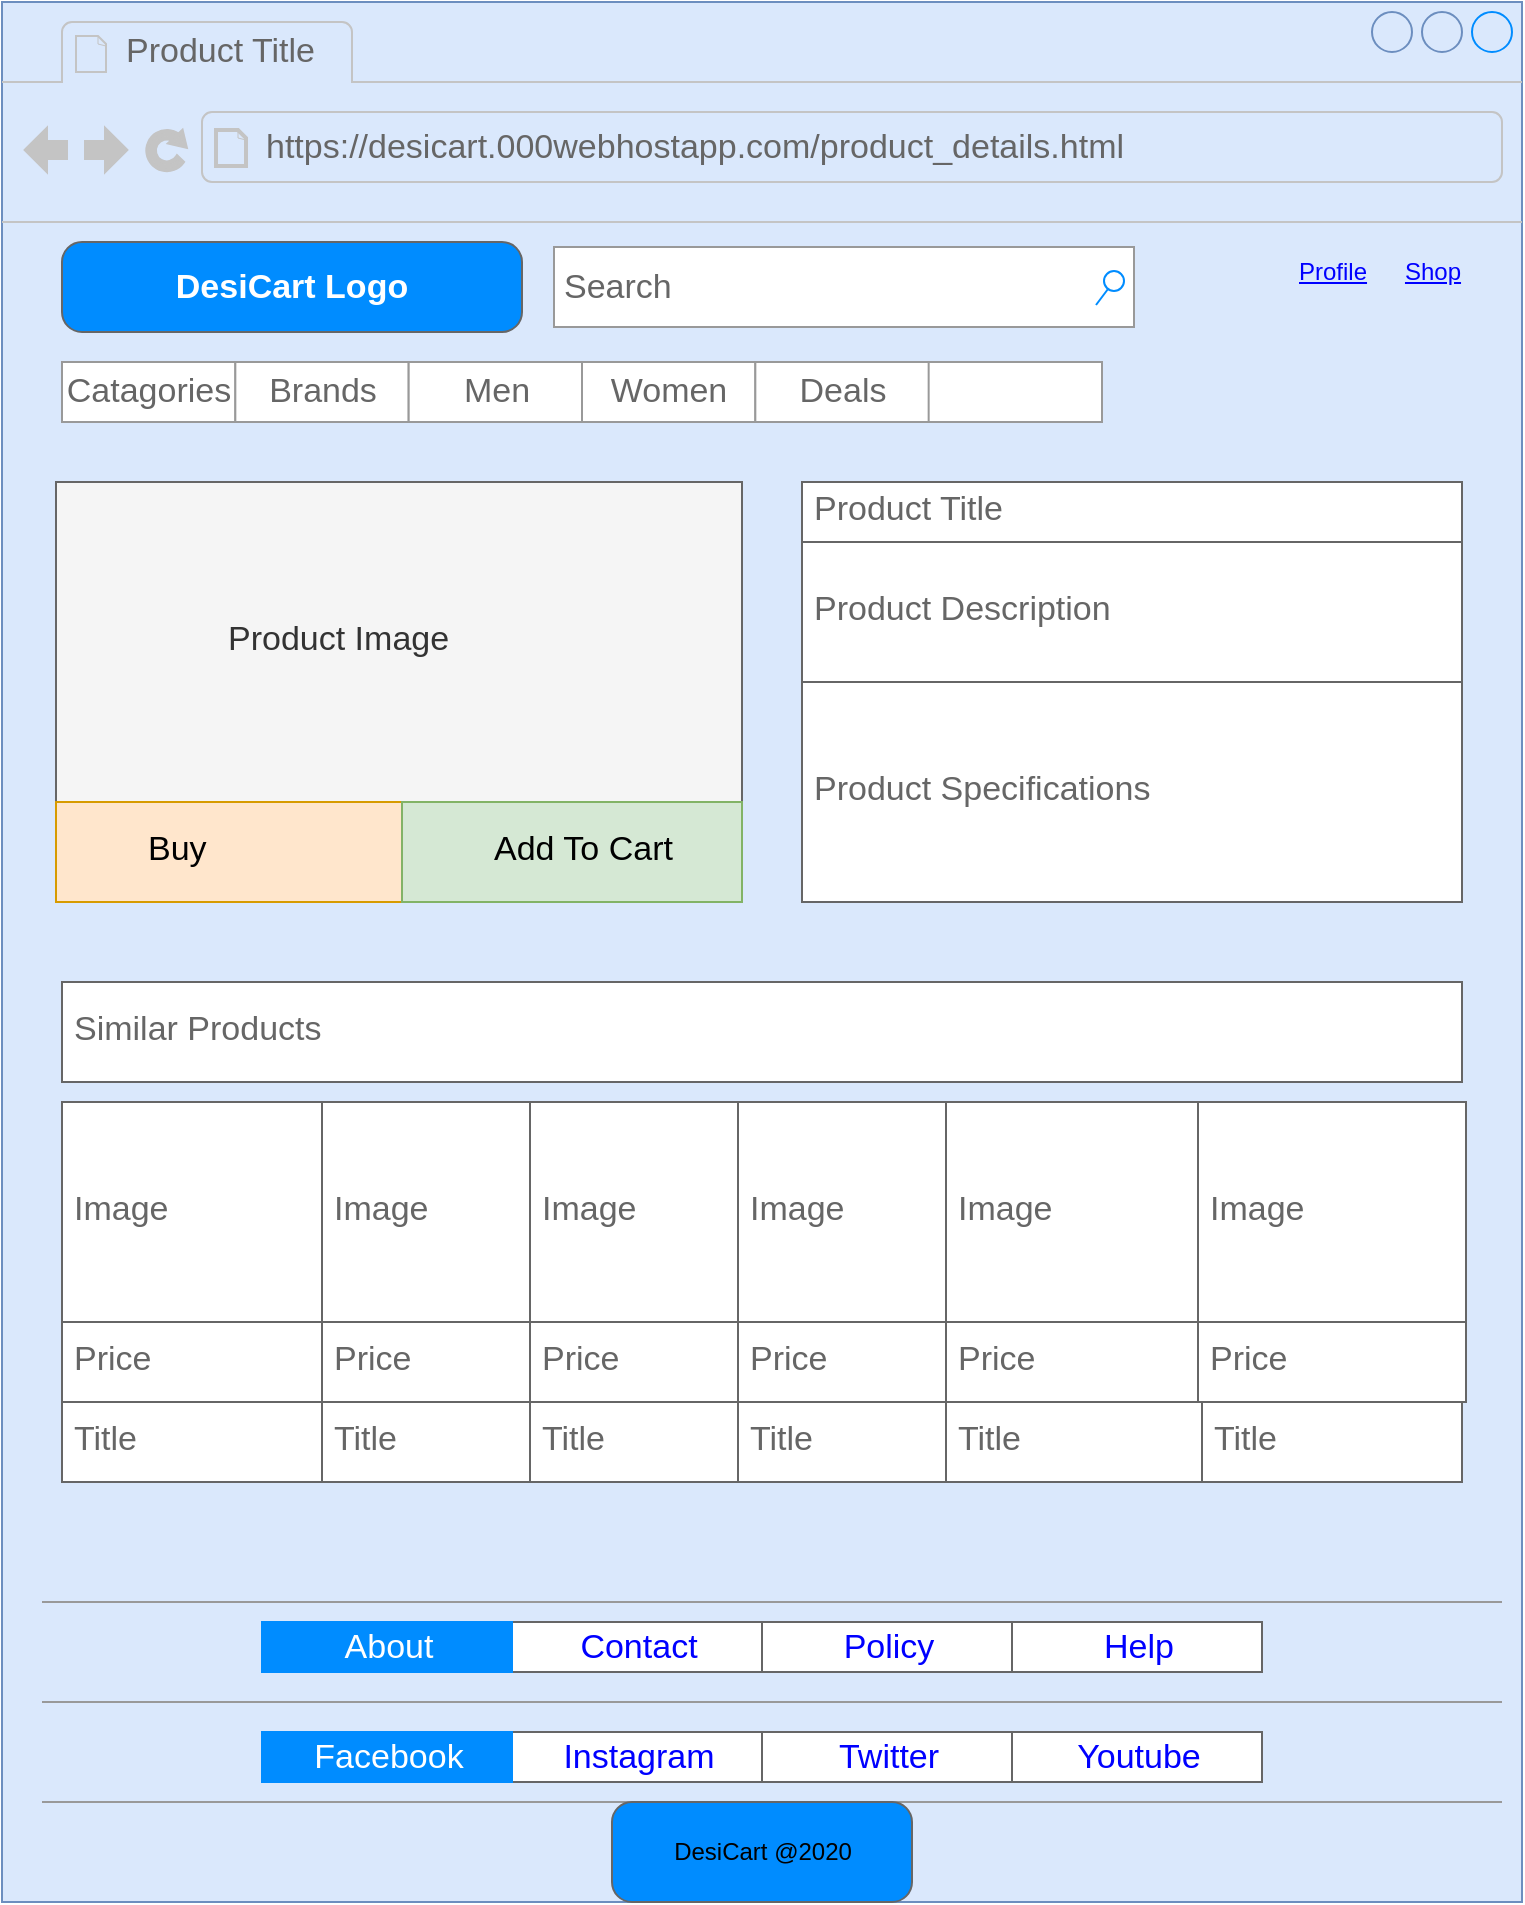 <mxfile version="13.7.3" type="device"><diagram id="vnX9jJGYGv_y7n2HQbVz" name="Page-1"><mxGraphModel dx="1024" dy="592" grid="1" gridSize="10" guides="1" tooltips="1" connect="1" arrows="1" fold="1" page="1" pageScale="1" pageWidth="827" pageHeight="1169" math="0" shadow="0"><root><mxCell id="0"/><mxCell id="1" parent="0"/><mxCell id="TRtdX5n4FSwoIuKJ6MUf-1" value="" style="strokeWidth=1;shadow=0;dashed=0;align=center;html=1;shape=mxgraph.mockup.containers.browserWindow;rSize=0;strokeColor2=#008cff;strokeColor3=#c4c4c4;mainText=,;recursiveResize=0;fillColor=#dae8fc;strokeColor=#6c8ebf;" parent="1" vertex="1"><mxGeometry x="34" y="30" width="760" height="950" as="geometry"/></mxCell><mxCell id="TRtdX5n4FSwoIuKJ6MUf-2" value="Product Title" style="strokeWidth=1;shadow=0;dashed=0;align=center;html=1;shape=mxgraph.mockup.containers.anchor;fontSize=17;fontColor=#666666;align=left;" parent="TRtdX5n4FSwoIuKJ6MUf-1" vertex="1"><mxGeometry x="60" y="12" width="110" height="26" as="geometry"/></mxCell><mxCell id="TRtdX5n4FSwoIuKJ6MUf-3" value="https://desicart.000webhostapp.com/product_details.html" style="strokeWidth=1;shadow=0;dashed=0;align=center;html=1;shape=mxgraph.mockup.containers.anchor;rSize=0;fontSize=17;fontColor=#666666;align=left;" parent="TRtdX5n4FSwoIuKJ6MUf-1" vertex="1"><mxGeometry x="130" y="60" width="250" height="26" as="geometry"/></mxCell><mxCell id="TRtdX5n4FSwoIuKJ6MUf-9" value="DesiCart Logo" style="strokeWidth=1;shadow=0;dashed=0;align=center;html=1;shape=mxgraph.mockup.buttons.button;strokeColor=#666666;fontColor=#ffffff;mainText=;buttonStyle=round;fontSize=17;fontStyle=1;fillColor=#008cff;whiteSpace=wrap;" parent="TRtdX5n4FSwoIuKJ6MUf-1" vertex="1"><mxGeometry x="30" y="120" width="230" height="45" as="geometry"/></mxCell><mxCell id="TRtdX5n4FSwoIuKJ6MUf-10" value="Search" style="strokeWidth=1;shadow=0;dashed=0;align=center;html=1;shape=mxgraph.mockup.forms.searchBox;strokeColor=#999999;mainText=;strokeColor2=#008cff;fontColor=#666666;fontSize=17;align=left;spacingLeft=3;" parent="TRtdX5n4FSwoIuKJ6MUf-1" vertex="1"><mxGeometry x="276" y="122.5" width="290" height="40" as="geometry"/></mxCell><mxCell id="TRtdX5n4FSwoIuKJ6MUf-11" value="Profile" style="shape=rectangle;strokeColor=none;fillColor=none;linkText=;fontSize=12;fontColor=#0000ff;fontStyle=4;html=1;align=center;" parent="TRtdX5n4FSwoIuKJ6MUf-1" vertex="1"><mxGeometry x="635" y="120" width="60" height="30" as="geometry"/></mxCell><mxCell id="TRtdX5n4FSwoIuKJ6MUf-12" value="Shop" style="shape=rectangle;strokeColor=none;fillColor=none;linkText=;fontSize=12;fontColor=#0000ff;fontStyle=4;html=1;align=center;" parent="TRtdX5n4FSwoIuKJ6MUf-1" vertex="1"><mxGeometry x="690" y="120" width="50" height="30" as="geometry"/></mxCell><mxCell id="TRtdX5n4FSwoIuKJ6MUf-13" value="" style="strokeWidth=1;shadow=0;dashed=0;align=center;html=1;shape=mxgraph.mockup.forms.rrect;rSize=0;strokeColor=#999999;fontSize=12;" parent="TRtdX5n4FSwoIuKJ6MUf-1" vertex="1"><mxGeometry x="30" y="180" width="520" height="30" as="geometry"/></mxCell><mxCell id="TRtdX5n4FSwoIuKJ6MUf-14" value="Catagories" style="strokeColor=inherit;fillColor=inherit;gradientColor=inherit;strokeWidth=1;shadow=0;dashed=0;align=center;html=1;shape=mxgraph.mockup.forms.rrect;rSize=0;fontSize=17;fontColor=#666666;" parent="TRtdX5n4FSwoIuKJ6MUf-13" vertex="1"><mxGeometry width="86.667" height="30" as="geometry"/></mxCell><mxCell id="TRtdX5n4FSwoIuKJ6MUf-15" value="Brands" style="strokeColor=inherit;fillColor=inherit;gradientColor=inherit;strokeWidth=1;shadow=0;dashed=0;align=center;html=1;shape=mxgraph.mockup.forms.rrect;rSize=0;fontSize=17;fontColor=#666666;" parent="TRtdX5n4FSwoIuKJ6MUf-13" vertex="1"><mxGeometry x="86.667" width="86.667" height="30" as="geometry"/></mxCell><mxCell id="TRtdX5n4FSwoIuKJ6MUf-16" value="Men" style="strokeColor=inherit;fillColor=inherit;gradientColor=inherit;strokeWidth=1;shadow=0;dashed=0;align=center;html=1;shape=mxgraph.mockup.forms.rrect;rSize=0;fontSize=17;fontColor=#666666;" parent="TRtdX5n4FSwoIuKJ6MUf-13" vertex="1"><mxGeometry x="173.333" width="86.667" height="30" as="geometry"/></mxCell><mxCell id="TRtdX5n4FSwoIuKJ6MUf-17" value="Women" style="strokeColor=inherit;fillColor=inherit;gradientColor=inherit;strokeWidth=1;shadow=0;dashed=0;align=center;html=1;shape=mxgraph.mockup.forms.rrect;rSize=0;fontSize=17;fontColor=#666666;" parent="TRtdX5n4FSwoIuKJ6MUf-13" vertex="1"><mxGeometry x="260" width="86.667" height="30" as="geometry"/></mxCell><mxCell id="TRtdX5n4FSwoIuKJ6MUf-18" value="Deals" style="strokeColor=inherit;fillColor=inherit;gradientColor=inherit;strokeWidth=1;shadow=0;dashed=0;align=center;html=1;shape=mxgraph.mockup.forms.rrect;rSize=0;fontSize=17;fontColor=#666666;" parent="TRtdX5n4FSwoIuKJ6MUf-13" vertex="1"><mxGeometry x="346.667" width="86.667" height="30" as="geometry"/></mxCell><mxCell id="TRtdX5n4FSwoIuKJ6MUf-28" value="Image" style="strokeWidth=1;shadow=0;dashed=0;align=center;html=1;shape=mxgraph.mockup.text.textBox;fontColor=#666666;align=left;fontSize=17;spacingLeft=4;spacingTop=-3;strokeColor=#666666;mainText=" parent="TRtdX5n4FSwoIuKJ6MUf-1" vertex="1"><mxGeometry x="30" y="550" width="130" height="110" as="geometry"/></mxCell><mxCell id="TRtdX5n4FSwoIuKJ6MUf-29" value="Price" style="strokeWidth=1;shadow=0;dashed=0;align=center;html=1;shape=mxgraph.mockup.text.textBox;fontColor=#666666;align=left;fontSize=17;spacingLeft=4;spacingTop=-3;strokeColor=#666666;mainText=" parent="TRtdX5n4FSwoIuKJ6MUf-1" vertex="1"><mxGeometry x="30" y="660" width="130" height="40" as="geometry"/></mxCell><mxCell id="TRtdX5n4FSwoIuKJ6MUf-30" value="Title" style="strokeWidth=1;shadow=0;dashed=0;align=center;html=1;shape=mxgraph.mockup.text.textBox;fontColor=#666666;align=left;fontSize=17;spacingLeft=4;spacingTop=-3;strokeColor=#666666;mainText=" parent="TRtdX5n4FSwoIuKJ6MUf-1" vertex="1"><mxGeometry x="30" y="700" width="130" height="40" as="geometry"/></mxCell><mxCell id="TRtdX5n4FSwoIuKJ6MUf-67" value="Image" style="strokeWidth=1;shadow=0;dashed=0;align=center;html=1;shape=mxgraph.mockup.text.textBox;fontColor=#666666;align=left;fontSize=17;spacingLeft=4;spacingTop=-3;strokeColor=#666666;mainText=" parent="TRtdX5n4FSwoIuKJ6MUf-1" vertex="1"><mxGeometry x="160" y="550" width="104" height="110" as="geometry"/></mxCell><mxCell id="TRtdX5n4FSwoIuKJ6MUf-68" value="Price" style="strokeWidth=1;shadow=0;dashed=0;align=center;html=1;shape=mxgraph.mockup.text.textBox;fontColor=#666666;align=left;fontSize=17;spacingLeft=4;spacingTop=-3;strokeColor=#666666;mainText=" parent="TRtdX5n4FSwoIuKJ6MUf-1" vertex="1"><mxGeometry x="160" y="660" width="104" height="40" as="geometry"/></mxCell><mxCell id="TRtdX5n4FSwoIuKJ6MUf-69" value="Title" style="strokeWidth=1;shadow=0;dashed=0;align=center;html=1;shape=mxgraph.mockup.text.textBox;fontColor=#666666;align=left;fontSize=17;spacingLeft=4;spacingTop=-3;strokeColor=#666666;mainText=" parent="TRtdX5n4FSwoIuKJ6MUf-1" vertex="1"><mxGeometry x="160" y="700" width="104" height="40" as="geometry"/></mxCell><mxCell id="TRtdX5n4FSwoIuKJ6MUf-71" value="Image" style="strokeWidth=1;shadow=0;dashed=0;align=center;html=1;shape=mxgraph.mockup.text.textBox;fontColor=#666666;align=left;fontSize=17;spacingLeft=4;spacingTop=-3;strokeColor=#666666;mainText=" parent="TRtdX5n4FSwoIuKJ6MUf-1" vertex="1"><mxGeometry x="264" y="550" width="104" height="110" as="geometry"/></mxCell><mxCell id="TRtdX5n4FSwoIuKJ6MUf-72" value="Price" style="strokeWidth=1;shadow=0;dashed=0;align=center;html=1;shape=mxgraph.mockup.text.textBox;fontColor=#666666;align=left;fontSize=17;spacingLeft=4;spacingTop=-3;strokeColor=#666666;mainText=" parent="TRtdX5n4FSwoIuKJ6MUf-1" vertex="1"><mxGeometry x="264" y="660" width="104" height="40" as="geometry"/></mxCell><mxCell id="TRtdX5n4FSwoIuKJ6MUf-73" value="Title" style="strokeWidth=1;shadow=0;dashed=0;align=center;html=1;shape=mxgraph.mockup.text.textBox;fontColor=#666666;align=left;fontSize=17;spacingLeft=4;spacingTop=-3;strokeColor=#666666;mainText=" parent="TRtdX5n4FSwoIuKJ6MUf-1" vertex="1"><mxGeometry x="264" y="700" width="104" height="40" as="geometry"/></mxCell><mxCell id="TRtdX5n4FSwoIuKJ6MUf-74" value="Image" style="strokeWidth=1;shadow=0;dashed=0;align=center;html=1;shape=mxgraph.mockup.text.textBox;fontColor=#666666;align=left;fontSize=17;spacingLeft=4;spacingTop=-3;strokeColor=#666666;mainText=" parent="TRtdX5n4FSwoIuKJ6MUf-1" vertex="1"><mxGeometry x="368" y="550" width="104" height="110" as="geometry"/></mxCell><mxCell id="TRtdX5n4FSwoIuKJ6MUf-75" value="Price" style="strokeWidth=1;shadow=0;dashed=0;align=center;html=1;shape=mxgraph.mockup.text.textBox;fontColor=#666666;align=left;fontSize=17;spacingLeft=4;spacingTop=-3;strokeColor=#666666;mainText=" parent="TRtdX5n4FSwoIuKJ6MUf-1" vertex="1"><mxGeometry x="368" y="660" width="104" height="40" as="geometry"/></mxCell><mxCell id="TRtdX5n4FSwoIuKJ6MUf-76" value="Title" style="strokeWidth=1;shadow=0;dashed=0;align=center;html=1;shape=mxgraph.mockup.text.textBox;fontColor=#666666;align=left;fontSize=17;spacingLeft=4;spacingTop=-3;strokeColor=#666666;mainText=" parent="TRtdX5n4FSwoIuKJ6MUf-1" vertex="1"><mxGeometry x="368" y="700" width="104" height="40" as="geometry"/></mxCell><mxCell id="TRtdX5n4FSwoIuKJ6MUf-77" value="Image" style="strokeWidth=1;shadow=0;dashed=0;align=center;html=1;shape=mxgraph.mockup.text.textBox;fontColor=#666666;align=left;fontSize=17;spacingLeft=4;spacingTop=-3;strokeColor=#666666;mainText=" parent="TRtdX5n4FSwoIuKJ6MUf-1" vertex="1"><mxGeometry x="472" y="550" width="128" height="110" as="geometry"/></mxCell><mxCell id="TRtdX5n4FSwoIuKJ6MUf-78" value="Price" style="strokeWidth=1;shadow=0;dashed=0;align=center;html=1;shape=mxgraph.mockup.text.textBox;fontColor=#666666;align=left;fontSize=17;spacingLeft=4;spacingTop=-3;strokeColor=#666666;mainText=" parent="TRtdX5n4FSwoIuKJ6MUf-1" vertex="1"><mxGeometry x="472" y="660" width="128" height="40" as="geometry"/></mxCell><mxCell id="TRtdX5n4FSwoIuKJ6MUf-79" value="Title" style="strokeWidth=1;shadow=0;dashed=0;align=center;html=1;shape=mxgraph.mockup.text.textBox;fontColor=#666666;align=left;fontSize=17;spacingLeft=4;spacingTop=-3;strokeColor=#666666;mainText=" parent="TRtdX5n4FSwoIuKJ6MUf-1" vertex="1"><mxGeometry x="472" y="700" width="128" height="40" as="geometry"/></mxCell><mxCell id="TRtdX5n4FSwoIuKJ6MUf-89" value="" style="verticalLabelPosition=bottom;shadow=0;dashed=0;align=center;html=1;verticalAlign=top;strokeWidth=1;shape=mxgraph.mockup.markup.line;strokeColor=#999999;fontSize=12;" parent="TRtdX5n4FSwoIuKJ6MUf-1" vertex="1"><mxGeometry x="20" y="790" width="730" height="20" as="geometry"/></mxCell><mxCell id="TRtdX5n4FSwoIuKJ6MUf-90" value="" style="verticalLabelPosition=bottom;shadow=0;dashed=0;align=center;html=1;verticalAlign=top;strokeWidth=1;shape=mxgraph.mockup.markup.line;strokeColor=#999999;fontSize=12;" parent="TRtdX5n4FSwoIuKJ6MUf-1" vertex="1"><mxGeometry x="20" y="840" width="730" height="20" as="geometry"/></mxCell><mxCell id="TRtdX5n4FSwoIuKJ6MUf-91" value="" style="verticalLabelPosition=bottom;shadow=0;dashed=0;align=center;html=1;verticalAlign=top;strokeWidth=1;shape=mxgraph.mockup.markup.line;strokeColor=#999999;fontSize=12;" parent="TRtdX5n4FSwoIuKJ6MUf-1" vertex="1"><mxGeometry x="20" y="890" width="730" height="20" as="geometry"/></mxCell><mxCell id="TRtdX5n4FSwoIuKJ6MUf-97" value="DesiCart @2020" style="strokeWidth=1;shadow=0;dashed=0;align=center;html=1;shape=mxgraph.mockup.buttons.multiButton;fillColor=#008cff;strokeColor=#666666;mainText=;subText=;fontSize=12;" parent="TRtdX5n4FSwoIuKJ6MUf-1" vertex="1"><mxGeometry x="305" y="900" width="150" height="50" as="geometry"/></mxCell><mxCell id="TRtdX5n4FSwoIuKJ6MUf-98" value="" style="strokeWidth=1;shadow=0;dashed=0;align=center;html=1;shape=mxgraph.mockup.anchor;fontSize=16;fontColor=#ffffff;fontStyle=1;whiteSpace=wrap;" parent="TRtdX5n4FSwoIuKJ6MUf-97" vertex="1"><mxGeometry y="8" width="150" height="20" as="geometry"/></mxCell><mxCell id="TRtdX5n4FSwoIuKJ6MUf-99" value="" style="strokeWidth=1;shadow=0;dashed=0;align=center;html=1;shape=mxgraph.mockup.anchor;fontSize=12;fontColor=#ffffff;fontStyle=1;whiteSpace=wrap;" parent="TRtdX5n4FSwoIuKJ6MUf-97" vertex="1"><mxGeometry y="30" width="150" height="10" as="geometry"/></mxCell><mxCell id="TRtdX5n4FSwoIuKJ6MUf-125" value="Similar Products" style="strokeWidth=1;shadow=0;dashed=0;align=center;html=1;shape=mxgraph.mockup.text.textBox;fontColor=#666666;align=left;fontSize=17;spacingLeft=4;spacingTop=-3;strokeColor=#666666;mainText=" parent="TRtdX5n4FSwoIuKJ6MUf-1" vertex="1"><mxGeometry x="30" y="490" width="700" height="50" as="geometry"/></mxCell><mxCell id="TRtdX5n4FSwoIuKJ6MUf-100" value="" style="strokeWidth=1;shadow=0;dashed=0;align=center;html=1;shape=mxgraph.mockup.text.rrect;rSize=0;strokeColor=#666666;fontSize=12;" parent="TRtdX5n4FSwoIuKJ6MUf-1" vertex="1"><mxGeometry x="130" y="865" width="500" height="25" as="geometry"/></mxCell><mxCell id="TRtdX5n4FSwoIuKJ6MUf-101" value="Instagram" style="strokeColor=inherit;fillColor=inherit;gradientColor=inherit;strokeWidth=1;shadow=0;dashed=0;align=center;html=1;shape=mxgraph.mockup.text.rrect;rSize=0;fontSize=17;fontColor=#0000ff;" parent="TRtdX5n4FSwoIuKJ6MUf-100" vertex="1"><mxGeometry x="125" width="125" height="25" as="geometry"/></mxCell><mxCell id="TRtdX5n4FSwoIuKJ6MUf-102" value="Twitter" style="strokeColor=inherit;fillColor=inherit;gradientColor=inherit;strokeWidth=1;shadow=0;dashed=0;align=center;html=1;shape=mxgraph.mockup.text.rrect;rSize=0;fontSize=17;fontColor=#0000ff;" parent="TRtdX5n4FSwoIuKJ6MUf-100" vertex="1"><mxGeometry x="250" width="125" height="25" as="geometry"/></mxCell><mxCell id="TRtdX5n4FSwoIuKJ6MUf-103" value="Youtube" style="strokeColor=inherit;fillColor=inherit;gradientColor=inherit;strokeWidth=1;shadow=0;dashed=0;align=center;html=1;shape=mxgraph.mockup.text.rrect;rSize=0;fontSize=17;fontColor=#0000ff;" parent="TRtdX5n4FSwoIuKJ6MUf-100" vertex="1"><mxGeometry x="375" width="125" height="25" as="geometry"/></mxCell><mxCell id="TRtdX5n4FSwoIuKJ6MUf-104" value="Facebook" style="strokeWidth=1;shadow=0;dashed=0;align=center;html=1;shape=mxgraph.mockup.text.rrect;rSize=0;fontSize=17;fontColor=#ffffff;fillColor=#008cff;strokeColor=#008cff;" parent="TRtdX5n4FSwoIuKJ6MUf-100" vertex="1"><mxGeometry width="125" height="25" as="geometry"/></mxCell><mxCell id="TRtdX5n4FSwoIuKJ6MUf-105" value="" style="strokeWidth=1;shadow=0;dashed=0;align=center;html=1;shape=mxgraph.mockup.text.rrect;rSize=0;strokeColor=#666666;fontSize=12;" parent="TRtdX5n4FSwoIuKJ6MUf-1" vertex="1"><mxGeometry x="130" y="810" width="500" height="25" as="geometry"/></mxCell><mxCell id="TRtdX5n4FSwoIuKJ6MUf-106" value="Contact" style="strokeColor=inherit;fillColor=inherit;gradientColor=inherit;strokeWidth=1;shadow=0;dashed=0;align=center;html=1;shape=mxgraph.mockup.text.rrect;rSize=0;fontSize=17;fontColor=#0000ff;" parent="TRtdX5n4FSwoIuKJ6MUf-105" vertex="1"><mxGeometry x="125" width="125" height="25" as="geometry"/></mxCell><mxCell id="TRtdX5n4FSwoIuKJ6MUf-107" value="Policy" style="strokeColor=inherit;fillColor=inherit;gradientColor=inherit;strokeWidth=1;shadow=0;dashed=0;align=center;html=1;shape=mxgraph.mockup.text.rrect;rSize=0;fontSize=17;fontColor=#0000ff;" parent="TRtdX5n4FSwoIuKJ6MUf-105" vertex="1"><mxGeometry x="250" width="125" height="25" as="geometry"/></mxCell><mxCell id="TRtdX5n4FSwoIuKJ6MUf-108" value="Help" style="strokeColor=inherit;fillColor=inherit;gradientColor=inherit;strokeWidth=1;shadow=0;dashed=0;align=center;html=1;shape=mxgraph.mockup.text.rrect;rSize=0;fontSize=17;fontColor=#0000ff;" parent="TRtdX5n4FSwoIuKJ6MUf-105" vertex="1"><mxGeometry x="375" width="125" height="25" as="geometry"/></mxCell><mxCell id="TRtdX5n4FSwoIuKJ6MUf-109" value="About" style="strokeWidth=1;shadow=0;dashed=0;align=center;html=1;shape=mxgraph.mockup.text.rrect;rSize=0;fontSize=17;fontColor=#ffffff;fillColor=#008cff;strokeColor=#008cff;" parent="TRtdX5n4FSwoIuKJ6MUf-105" vertex="1"><mxGeometry width="125" height="25" as="geometry"/></mxCell><mxCell id="ih6EKT-62j3CTNkMoCOA-3" value="&lt;blockquote style=&quot;margin: 0 0 0 40px ; border: none ; padding: 0px&quot;&gt;&lt;blockquote style=&quot;margin: 0 0 0 40px ; border: none ; padding: 0px&quot;&gt;Product Image&lt;/blockquote&gt;&lt;/blockquote&gt;" style="strokeWidth=1;shadow=0;dashed=0;align=center;html=1;shape=mxgraph.mockup.text.textBox;fontColor=#333333;align=left;fontSize=17;spacingLeft=4;spacingTop=-3;strokeColor=#666666;mainText=;fillColor=#f5f5f5;" vertex="1" parent="TRtdX5n4FSwoIuKJ6MUf-1"><mxGeometry x="27" y="240" width="343" height="160" as="geometry"/></mxCell><mxCell id="ih6EKT-62j3CTNkMoCOA-6" value="&lt;blockquote style=&quot;margin: 0 0 0 40px ; border: none ; padding: 0px&quot;&gt;Buy&lt;/blockquote&gt;" style="strokeWidth=1;shadow=0;dashed=0;align=center;html=1;shape=mxgraph.mockup.text.textBox;align=left;fontSize=17;spacingLeft=4;spacingTop=-3;strokeColor=#d79b00;mainText=;fillColor=#ffe6cc;" vertex="1" parent="TRtdX5n4FSwoIuKJ6MUf-1"><mxGeometry x="27" y="400" width="173" height="50" as="geometry"/></mxCell><mxCell id="ih6EKT-62j3CTNkMoCOA-7" value="&lt;blockquote style=&quot;margin: 0 0 0 40px ; border: none ; padding: 0px&quot;&gt;Add To Cart&lt;/blockquote&gt;" style="strokeWidth=1;shadow=0;dashed=0;align=center;html=1;shape=mxgraph.mockup.text.textBox;align=left;fontSize=17;spacingLeft=4;spacingTop=-3;strokeColor=#82b366;mainText=;fillColor=#d5e8d4;" vertex="1" parent="TRtdX5n4FSwoIuKJ6MUf-1"><mxGeometry x="200" y="400" width="170" height="50" as="geometry"/></mxCell><mxCell id="ih6EKT-62j3CTNkMoCOA-8" value="Image" style="strokeWidth=1;shadow=0;dashed=0;align=center;html=1;shape=mxgraph.mockup.text.textBox;fontColor=#666666;align=left;fontSize=17;spacingLeft=4;spacingTop=-3;strokeColor=#666666;mainText=" vertex="1" parent="TRtdX5n4FSwoIuKJ6MUf-1"><mxGeometry x="598" y="550" width="134" height="110" as="geometry"/></mxCell><mxCell id="ih6EKT-62j3CTNkMoCOA-9" value="Price" style="strokeWidth=1;shadow=0;dashed=0;align=center;html=1;shape=mxgraph.mockup.text.textBox;fontColor=#666666;align=left;fontSize=17;spacingLeft=4;spacingTop=-3;strokeColor=#666666;mainText=" vertex="1" parent="TRtdX5n4FSwoIuKJ6MUf-1"><mxGeometry x="598" y="660" width="134" height="40" as="geometry"/></mxCell><mxCell id="ih6EKT-62j3CTNkMoCOA-10" value="Title" style="strokeWidth=1;shadow=0;dashed=0;align=center;html=1;shape=mxgraph.mockup.text.textBox;fontColor=#666666;align=left;fontSize=17;spacingLeft=4;spacingTop=-3;strokeColor=#666666;mainText=" vertex="1" parent="TRtdX5n4FSwoIuKJ6MUf-1"><mxGeometry x="600" y="700" width="130" height="40" as="geometry"/></mxCell><mxCell id="ih6EKT-62j3CTNkMoCOA-12" value="Product Title" style="strokeWidth=1;shadow=0;dashed=0;align=center;html=1;shape=mxgraph.mockup.text.textBox;fontColor=#666666;align=left;fontSize=17;spacingLeft=4;spacingTop=-3;strokeColor=#666666;mainText=" vertex="1" parent="TRtdX5n4FSwoIuKJ6MUf-1"><mxGeometry x="400" y="240" width="330" height="30" as="geometry"/></mxCell><mxCell id="ih6EKT-62j3CTNkMoCOA-13" value="Product Description" style="strokeWidth=1;shadow=0;dashed=0;align=center;html=1;shape=mxgraph.mockup.text.textBox;fontColor=#666666;align=left;fontSize=17;spacingLeft=4;spacingTop=-3;strokeColor=#666666;mainText=" vertex="1" parent="TRtdX5n4FSwoIuKJ6MUf-1"><mxGeometry x="400" y="270" width="330" height="70" as="geometry"/></mxCell><mxCell id="ih6EKT-62j3CTNkMoCOA-14" value="Product Specifications" style="strokeWidth=1;shadow=0;dashed=0;align=center;html=1;shape=mxgraph.mockup.text.textBox;fontColor=#666666;align=left;fontSize=17;spacingLeft=4;spacingTop=-3;strokeColor=#666666;mainText=" vertex="1" parent="TRtdX5n4FSwoIuKJ6MUf-1"><mxGeometry x="400" y="340" width="330" height="110" as="geometry"/></mxCell></root></mxGraphModel></diagram></mxfile>